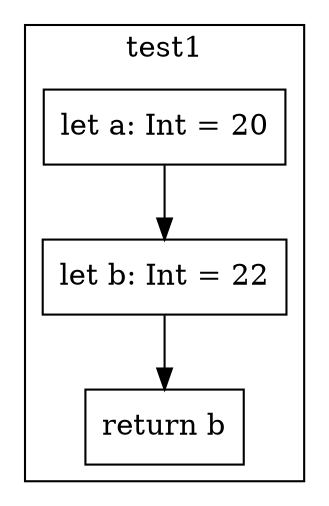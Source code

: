 digraph "readonly-2" {
    node [shape=box];
    subgraph "cluster_test1" {
        label="test1";
        "test1_141" [label="let a: Int = 20"];
        "test1_142" [label="let b: Int = 22"];
        "test1_144" [label="return b"];
        "test1_141" -> "test1_142";
        "test1_142" -> "test1_144";
    }
}
